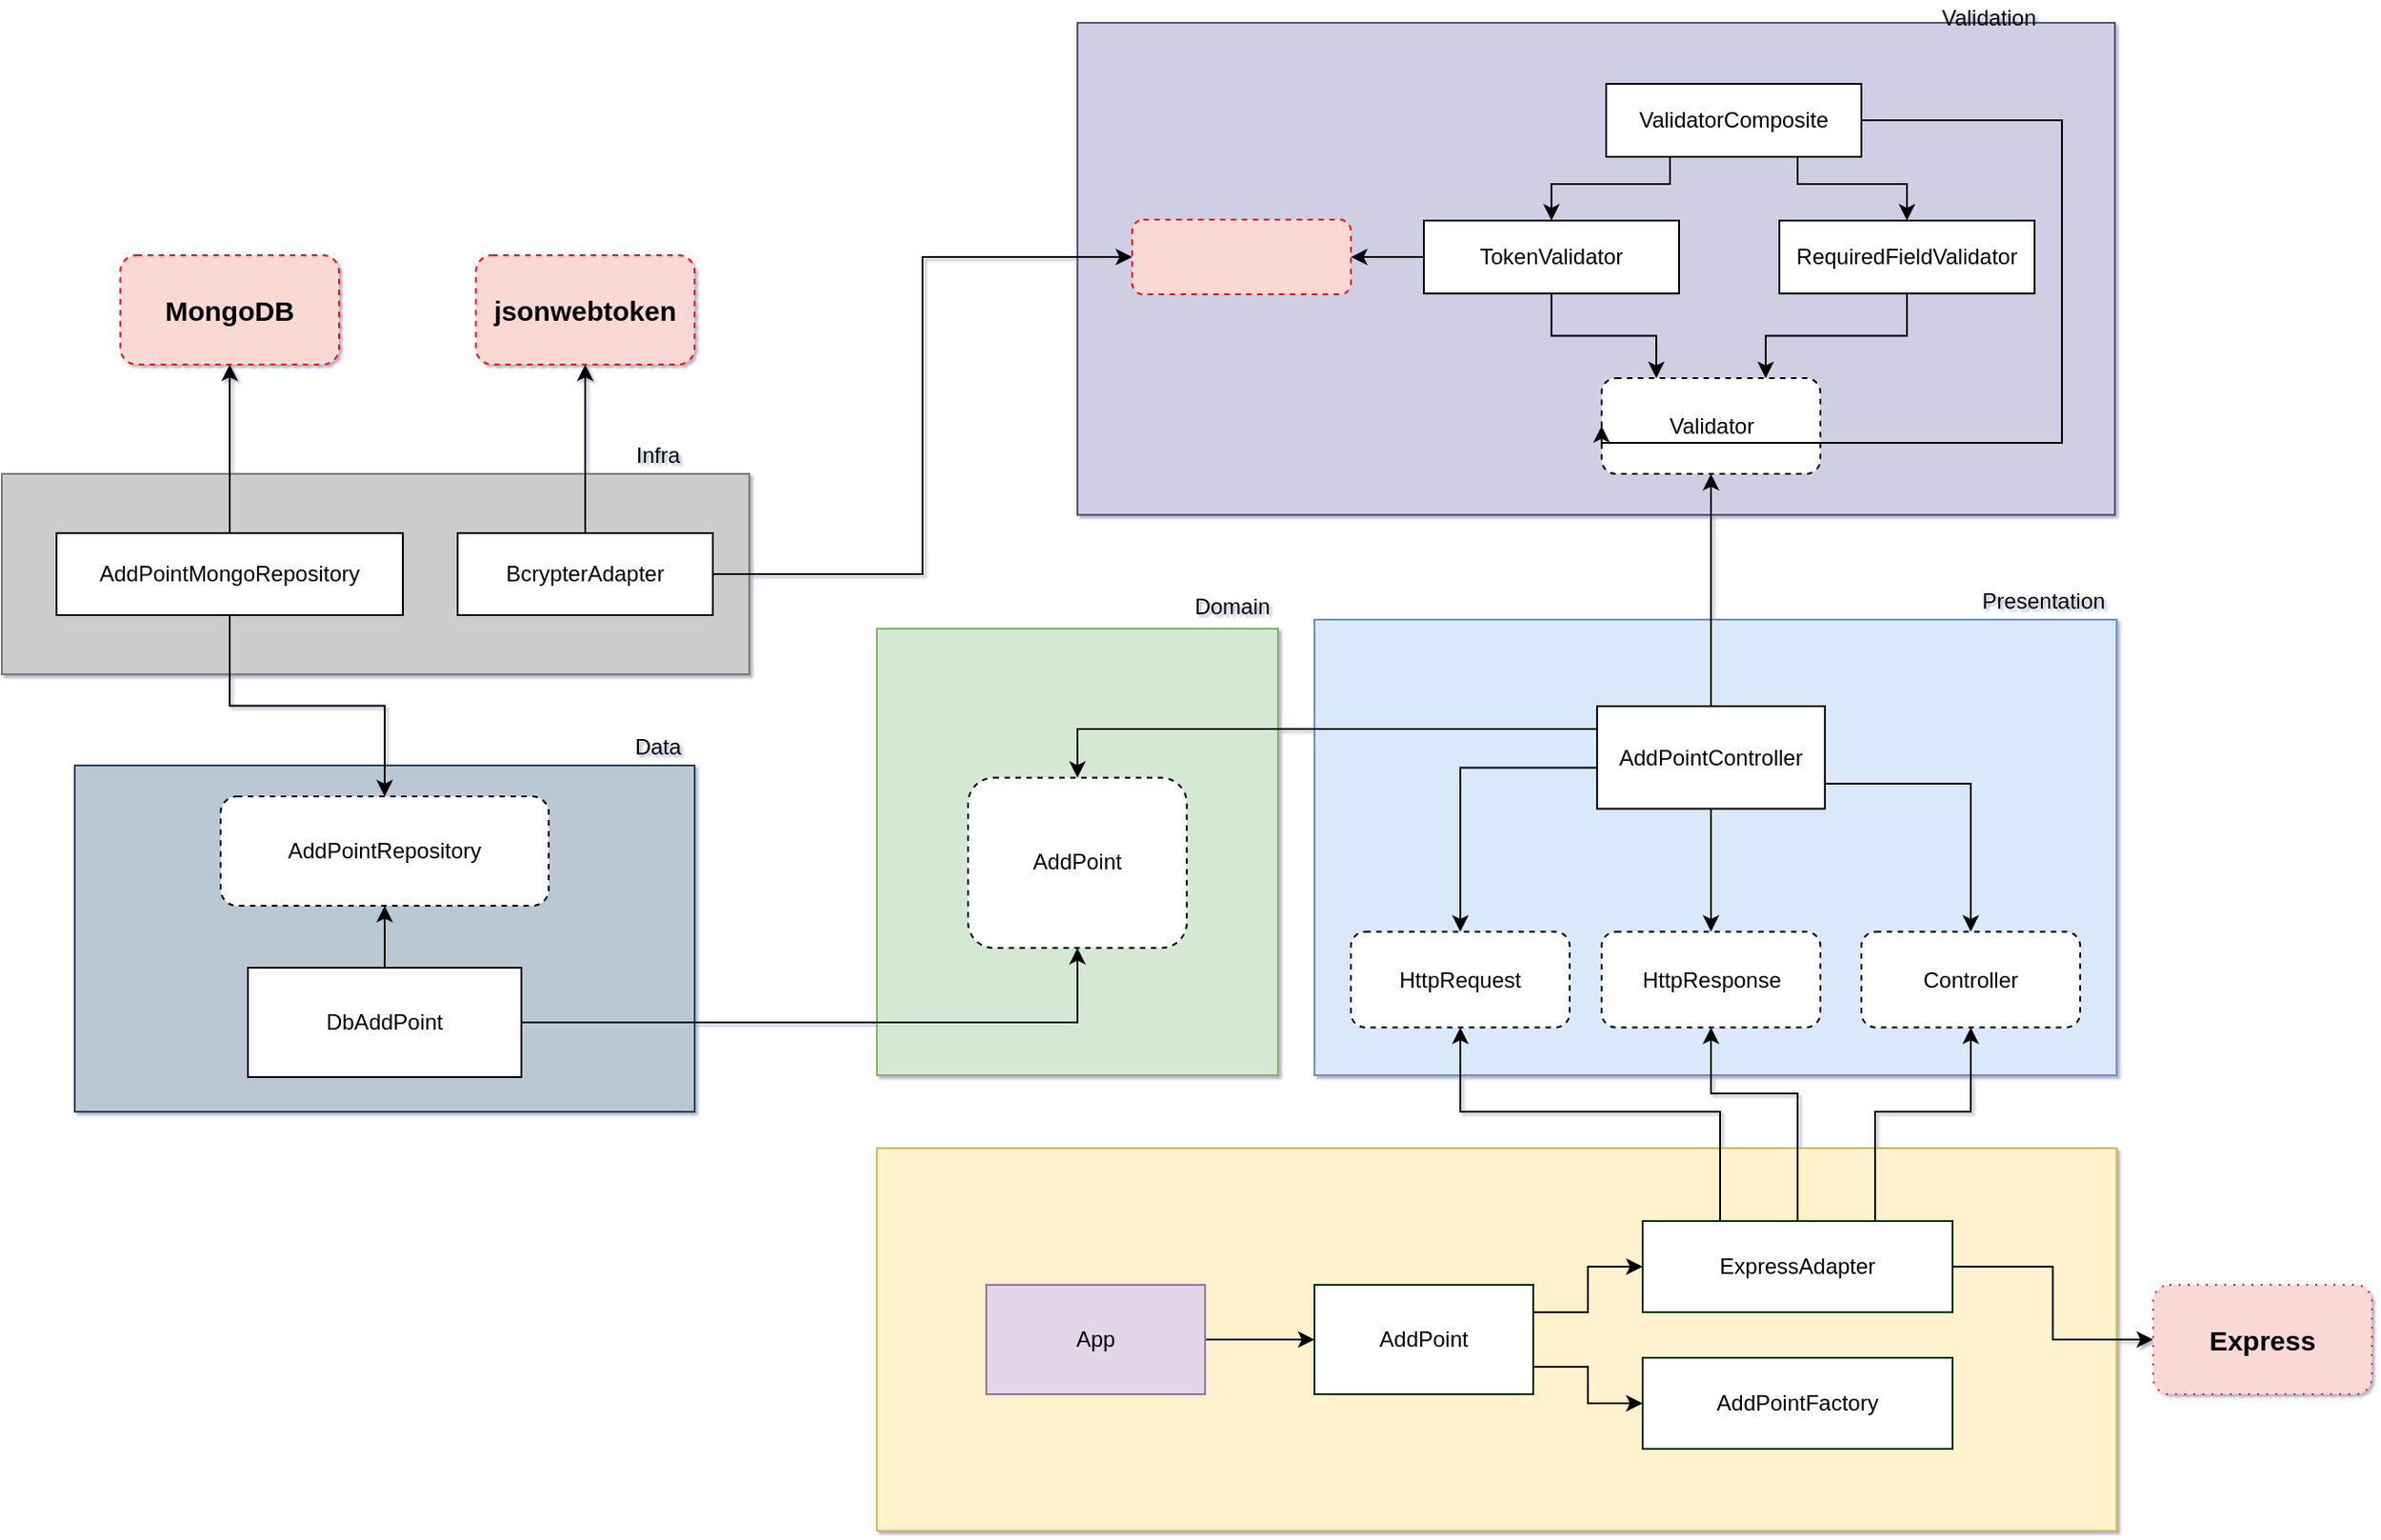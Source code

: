 <mxfile version="13.6.2" type="github">
  <diagram name="Page-1" id="5f0bae14-7c28-e335-631c-24af17079c00">
    <mxGraphModel dx="2169" dy="1548" grid="1" gridSize="10" guides="1" tooltips="1" connect="1" arrows="1" fold="1" page="1" pageScale="1" pageWidth="1100" pageHeight="850" background="#ffffff" math="0" shadow="1">
      <root>
        <mxCell id="0" />
        <mxCell id="1" parent="0" />
        <mxCell id="9TG69gzg0nuZVzRU-RGp-3" value="" style="group;rounded=1;" vertex="1" connectable="0" parent="1">
          <mxGeometry x="190" width="220" height="270" as="geometry" />
        </mxCell>
        <mxCell id="9TG69gzg0nuZVzRU-RGp-1" value="" style="rounded=0;whiteSpace=wrap;html=1;strokeColor=#82b366;fillColor=#d5e8d4;" vertex="1" parent="9TG69gzg0nuZVzRU-RGp-3">
          <mxGeometry y="24.92" width="220" height="245.08" as="geometry" />
        </mxCell>
        <mxCell id="9TG69gzg0nuZVzRU-RGp-2" value="Domain" style="text;html=1;strokeColor=none;fillColor=none;align=center;verticalAlign=middle;whiteSpace=wrap;rounded=0;" vertex="1" parent="9TG69gzg0nuZVzRU-RGp-3">
          <mxGeometry x="170" y="-5" width="50" height="36.92" as="geometry" />
        </mxCell>
        <mxCell id="9TG69gzg0nuZVzRU-RGp-4" value="AddPoint" style="rounded=1;whiteSpace=wrap;html=1;dashed=1;" vertex="1" parent="9TG69gzg0nuZVzRU-RGp-3">
          <mxGeometry x="50" y="106.79" width="120" height="93.333" as="geometry" />
        </mxCell>
        <mxCell id="9TG69gzg0nuZVzRU-RGp-7" value="" style="group;rounded=0;" vertex="1" connectable="0" parent="1">
          <mxGeometry x="430" width="440" height="270" as="geometry" />
        </mxCell>
        <mxCell id="9TG69gzg0nuZVzRU-RGp-8" value="" style="rounded=0;whiteSpace=wrap;html=1;strokeColor=#6c8ebf;fillColor=#dae8fc;" vertex="1" parent="9TG69gzg0nuZVzRU-RGp-7">
          <mxGeometry y="20" width="440" height="250" as="geometry" />
        </mxCell>
        <mxCell id="9TG69gzg0nuZVzRU-RGp-9" value="Presentation" style="text;html=1;strokeColor=none;fillColor=none;align=center;verticalAlign=middle;whiteSpace=wrap;rounded=0;" vertex="1" parent="9TG69gzg0nuZVzRU-RGp-7">
          <mxGeometry x="360" y="0.96" width="80" height="19.035" as="geometry" />
        </mxCell>
        <mxCell id="9TG69gzg0nuZVzRU-RGp-18" style="edgeStyle=orthogonalEdgeStyle;rounded=0;orthogonalLoop=1;jettySize=auto;html=1;exitX=0;exitY=0.5;exitDx=0;exitDy=0;entryX=0.5;entryY=0;entryDx=0;entryDy=0;" edge="1" parent="9TG69gzg0nuZVzRU-RGp-7" source="9TG69gzg0nuZVzRU-RGp-10" target="9TG69gzg0nuZVzRU-RGp-11">
          <mxGeometry relative="1" as="geometry">
            <Array as="points">
              <mxPoint x="155" y="101.25" />
              <mxPoint x="80" y="101.25" />
            </Array>
          </mxGeometry>
        </mxCell>
        <mxCell id="9TG69gzg0nuZVzRU-RGp-21" style="edgeStyle=orthogonalEdgeStyle;rounded=0;orthogonalLoop=1;jettySize=auto;html=1;exitX=1;exitY=0.5;exitDx=0;exitDy=0;" edge="1" parent="9TG69gzg0nuZVzRU-RGp-7" source="9TG69gzg0nuZVzRU-RGp-10" target="9TG69gzg0nuZVzRU-RGp-15">
          <mxGeometry relative="1" as="geometry">
            <Array as="points">
              <mxPoint x="280" y="110" />
              <mxPoint x="360" y="110" />
            </Array>
          </mxGeometry>
        </mxCell>
        <mxCell id="9TG69gzg0nuZVzRU-RGp-22" style="edgeStyle=orthogonalEdgeStyle;rounded=0;orthogonalLoop=1;jettySize=auto;html=1;entryX=0.5;entryY=0;entryDx=0;entryDy=0;" edge="1" parent="9TG69gzg0nuZVzRU-RGp-7" source="9TG69gzg0nuZVzRU-RGp-10" target="9TG69gzg0nuZVzRU-RGp-14">
          <mxGeometry relative="1" as="geometry" />
        </mxCell>
        <mxCell id="9TG69gzg0nuZVzRU-RGp-10" value="AddPointController" style="rounded=0;whiteSpace=wrap;html=1;" vertex="1" parent="9TG69gzg0nuZVzRU-RGp-7">
          <mxGeometry x="155" y="67.5" width="125" height="56.25" as="geometry" />
        </mxCell>
        <mxCell id="9TG69gzg0nuZVzRU-RGp-11" value="HttpRequest" style="rounded=1;whiteSpace=wrap;html=1;dashed=1;" vertex="1" parent="9TG69gzg0nuZVzRU-RGp-7">
          <mxGeometry x="20" y="191.25" width="120" height="52.504" as="geometry" />
        </mxCell>
        <mxCell id="9TG69gzg0nuZVzRU-RGp-14" value="HttpResponse" style="rounded=1;whiteSpace=wrap;html=1;dashed=1;" vertex="1" parent="9TG69gzg0nuZVzRU-RGp-7">
          <mxGeometry x="157.5" y="191.25" width="120" height="52.504" as="geometry" />
        </mxCell>
        <mxCell id="9TG69gzg0nuZVzRU-RGp-15" value="Controller" style="rounded=1;whiteSpace=wrap;html=1;dashed=1;" vertex="1" parent="9TG69gzg0nuZVzRU-RGp-7">
          <mxGeometry x="300" y="191.25" width="120" height="52.504" as="geometry" />
        </mxCell>
        <mxCell id="9TG69gzg0nuZVzRU-RGp-24" style="edgeStyle=orthogonalEdgeStyle;rounded=0;orthogonalLoop=1;jettySize=auto;html=1;exitX=0;exitY=0.5;exitDx=0;exitDy=0;entryX=0.5;entryY=0;entryDx=0;entryDy=0;" edge="1" parent="1" source="9TG69gzg0nuZVzRU-RGp-10" target="9TG69gzg0nuZVzRU-RGp-4">
          <mxGeometry relative="1" as="geometry">
            <Array as="points">
              <mxPoint x="585" y="80" />
              <mxPoint x="300" y="80" />
            </Array>
          </mxGeometry>
        </mxCell>
        <mxCell id="9TG69gzg0nuZVzRU-RGp-25" value="" style="rounded=0;whiteSpace=wrap;html=1;strokeColor=#d6b656;fillColor=#fff2cc;" vertex="1" parent="1">
          <mxGeometry x="190" y="310" width="680" height="210" as="geometry" />
        </mxCell>
        <mxCell id="9TG69gzg0nuZVzRU-RGp-33" style="edgeStyle=orthogonalEdgeStyle;rounded=0;orthogonalLoop=1;jettySize=auto;html=1;" edge="1" parent="1" source="9TG69gzg0nuZVzRU-RGp-26" target="9TG69gzg0nuZVzRU-RGp-27">
          <mxGeometry relative="1" as="geometry" />
        </mxCell>
        <mxCell id="9TG69gzg0nuZVzRU-RGp-26" value="App" style="rounded=0;whiteSpace=wrap;html=1;strokeColor=#9673a6;fillColor=#e1d5e7;" vertex="1" parent="1">
          <mxGeometry x="250" y="385" width="120" height="60" as="geometry" />
        </mxCell>
        <mxCell id="9TG69gzg0nuZVzRU-RGp-36" style="edgeStyle=orthogonalEdgeStyle;rounded=0;orthogonalLoop=1;jettySize=auto;html=1;exitX=1;exitY=0.25;exitDx=0;exitDy=0;entryX=0;entryY=0.5;entryDx=0;entryDy=0;" edge="1" parent="1" source="9TG69gzg0nuZVzRU-RGp-27" target="9TG69gzg0nuZVzRU-RGp-28">
          <mxGeometry relative="1" as="geometry" />
        </mxCell>
        <mxCell id="9TG69gzg0nuZVzRU-RGp-37" style="edgeStyle=orthogonalEdgeStyle;rounded=0;orthogonalLoop=1;jettySize=auto;html=1;exitX=1;exitY=0.75;exitDx=0;exitDy=0;entryX=0;entryY=0.5;entryDx=0;entryDy=0;" edge="1" parent="1" source="9TG69gzg0nuZVzRU-RGp-27" target="9TG69gzg0nuZVzRU-RGp-29">
          <mxGeometry relative="1" as="geometry" />
        </mxCell>
        <mxCell id="9TG69gzg0nuZVzRU-RGp-27" value="AddPoint" style="rounded=0;whiteSpace=wrap;html=1;strokeColor=#003300;" vertex="1" parent="1">
          <mxGeometry x="430" y="385" width="120" height="60" as="geometry" />
        </mxCell>
        <mxCell id="9TG69gzg0nuZVzRU-RGp-38" style="edgeStyle=orthogonalEdgeStyle;rounded=0;orthogonalLoop=1;jettySize=auto;html=1;entryX=0;entryY=0.5;entryDx=0;entryDy=0;" edge="1" parent="1" source="9TG69gzg0nuZVzRU-RGp-28" target="9TG69gzg0nuZVzRU-RGp-32">
          <mxGeometry relative="1" as="geometry" />
        </mxCell>
        <mxCell id="9TG69gzg0nuZVzRU-RGp-39" style="edgeStyle=orthogonalEdgeStyle;rounded=0;orthogonalLoop=1;jettySize=auto;html=1;exitX=0.25;exitY=0;exitDx=0;exitDy=0;entryX=0.5;entryY=1;entryDx=0;entryDy=0;" edge="1" parent="1" source="9TG69gzg0nuZVzRU-RGp-28" target="9TG69gzg0nuZVzRU-RGp-11">
          <mxGeometry relative="1" as="geometry">
            <Array as="points">
              <mxPoint x="652" y="290" />
              <mxPoint x="510" y="290" />
            </Array>
          </mxGeometry>
        </mxCell>
        <mxCell id="9TG69gzg0nuZVzRU-RGp-40" style="edgeStyle=orthogonalEdgeStyle;rounded=0;orthogonalLoop=1;jettySize=auto;html=1;exitX=0.5;exitY=0;exitDx=0;exitDy=0;entryX=0.5;entryY=1;entryDx=0;entryDy=0;" edge="1" parent="1" source="9TG69gzg0nuZVzRU-RGp-28" target="9TG69gzg0nuZVzRU-RGp-14">
          <mxGeometry relative="1" as="geometry">
            <Array as="points">
              <mxPoint x="695" y="280" />
              <mxPoint x="648" y="280" />
            </Array>
          </mxGeometry>
        </mxCell>
        <mxCell id="9TG69gzg0nuZVzRU-RGp-41" style="edgeStyle=orthogonalEdgeStyle;rounded=0;orthogonalLoop=1;jettySize=auto;html=1;exitX=0.75;exitY=0;exitDx=0;exitDy=0;entryX=0.5;entryY=1;entryDx=0;entryDy=0;" edge="1" parent="1" source="9TG69gzg0nuZVzRU-RGp-28" target="9TG69gzg0nuZVzRU-RGp-15">
          <mxGeometry relative="1" as="geometry">
            <Array as="points">
              <mxPoint x="738" y="290" />
              <mxPoint x="790" y="290" />
            </Array>
          </mxGeometry>
        </mxCell>
        <mxCell id="9TG69gzg0nuZVzRU-RGp-28" value="ExpressAdapter" style="rounded=0;whiteSpace=wrap;html=1;strokeColor=#003300;" vertex="1" parent="1">
          <mxGeometry x="610" y="350" width="170" height="50" as="geometry" />
        </mxCell>
        <mxCell id="9TG69gzg0nuZVzRU-RGp-29" value="AddPointFactory" style="rounded=0;whiteSpace=wrap;html=1;strokeColor=#003300;" vertex="1" parent="1">
          <mxGeometry x="610" y="425" width="170" height="50" as="geometry" />
        </mxCell>
        <mxCell id="9TG69gzg0nuZVzRU-RGp-32" value="&lt;font style=&quot;font-size: 15px&quot;&gt;&lt;b&gt;Express&lt;/b&gt;&lt;/font&gt;" style="rounded=1;whiteSpace=wrap;html=1;fillColor=#fad9d5;dashed=1;dashPattern=1 4;strokeColor=#FF050D;" vertex="1" parent="1">
          <mxGeometry x="890" y="385" width="120" height="60" as="geometry" />
        </mxCell>
        <mxCell id="9TG69gzg0nuZVzRU-RGp-45" value="" style="rounded=0;whiteSpace=wrap;html=1;fillColor=#bac8d3;strokeColor=#23445d;" vertex="1" parent="1">
          <mxGeometry x="-250" y="100" width="340" height="190" as="geometry" />
        </mxCell>
        <mxCell id="9TG69gzg0nuZVzRU-RGp-80" style="edgeStyle=orthogonalEdgeStyle;rounded=0;orthogonalLoop=1;jettySize=auto;html=1;exitX=1;exitY=0.5;exitDx=0;exitDy=0;entryX=0.5;entryY=1;entryDx=0;entryDy=0;" edge="1" parent="1" source="9TG69gzg0nuZVzRU-RGp-46" target="9TG69gzg0nuZVzRU-RGp-4">
          <mxGeometry relative="1" as="geometry" />
        </mxCell>
        <mxCell id="9TG69gzg0nuZVzRU-RGp-81" style="edgeStyle=orthogonalEdgeStyle;rounded=0;orthogonalLoop=1;jettySize=auto;html=1;entryX=0.5;entryY=1;entryDx=0;entryDy=0;" edge="1" parent="1" source="9TG69gzg0nuZVzRU-RGp-46" target="9TG69gzg0nuZVzRU-RGp-51">
          <mxGeometry relative="1" as="geometry" />
        </mxCell>
        <mxCell id="9TG69gzg0nuZVzRU-RGp-46" value="DbAddPoint" style="rounded=0;whiteSpace=wrap;html=1;strokeColor=#000000;" vertex="1" parent="1">
          <mxGeometry x="-155" y="211" width="150" height="60" as="geometry" />
        </mxCell>
        <mxCell id="9TG69gzg0nuZVzRU-RGp-49" value="Data" style="text;html=1;strokeColor=none;fillColor=none;align=center;verticalAlign=middle;whiteSpace=wrap;rounded=0;" vertex="1" parent="1">
          <mxGeometry x="50" y="80" width="40" height="20" as="geometry" />
        </mxCell>
        <mxCell id="9TG69gzg0nuZVzRU-RGp-51" value="AddPointRepository" style="rounded=1;whiteSpace=wrap;html=1;strokeColor=#000000;dashed=1;" vertex="1" parent="1">
          <mxGeometry x="-170" y="117" width="180" height="60" as="geometry" />
        </mxCell>
        <mxCell id="9TG69gzg0nuZVzRU-RGp-53" value="" style="rounded=0;whiteSpace=wrap;html=1;fillColor=#d0cee2;strokeColor=#56517e;" vertex="1" parent="1">
          <mxGeometry x="300" y="-307.5" width="569" height="270" as="geometry" />
        </mxCell>
        <mxCell id="9TG69gzg0nuZVzRU-RGp-64" value="Validation" style="text;html=1;strokeColor=none;fillColor=none;align=center;verticalAlign=middle;whiteSpace=wrap;rounded=0;" vertex="1" parent="1">
          <mxGeometry x="760" y="-320" width="80" height="19.035" as="geometry" />
        </mxCell>
        <mxCell id="9TG69gzg0nuZVzRU-RGp-65" value="Validator" style="rounded=1;whiteSpace=wrap;html=1;dashed=1;" vertex="1" parent="1">
          <mxGeometry x="587.5" y="-112.5" width="120" height="52.504" as="geometry" />
        </mxCell>
        <mxCell id="9TG69gzg0nuZVzRU-RGp-78" style="edgeStyle=orthogonalEdgeStyle;rounded=0;orthogonalLoop=1;jettySize=auto;html=1;exitX=0.5;exitY=1;exitDx=0;exitDy=0;entryX=0.75;entryY=0;entryDx=0;entryDy=0;" edge="1" parent="1" source="9TG69gzg0nuZVzRU-RGp-67" target="9TG69gzg0nuZVzRU-RGp-65">
          <mxGeometry relative="1" as="geometry" />
        </mxCell>
        <mxCell id="9TG69gzg0nuZVzRU-RGp-67" value="RequiredFieldValidator" style="rounded=0;whiteSpace=wrap;html=1;strokeColor=#000000;" vertex="1" parent="1">
          <mxGeometry x="685" y="-198.96" width="140" height="40" as="geometry" />
        </mxCell>
        <mxCell id="9TG69gzg0nuZVzRU-RGp-77" style="edgeStyle=orthogonalEdgeStyle;rounded=0;orthogonalLoop=1;jettySize=auto;html=1;exitX=0.5;exitY=1;exitDx=0;exitDy=0;entryX=0.25;entryY=0;entryDx=0;entryDy=0;" edge="1" parent="1" source="9TG69gzg0nuZVzRU-RGp-70" target="9TG69gzg0nuZVzRU-RGp-65">
          <mxGeometry relative="1" as="geometry" />
        </mxCell>
        <mxCell id="9TG69gzg0nuZVzRU-RGp-97" style="edgeStyle=orthogonalEdgeStyle;rounded=0;orthogonalLoop=1;jettySize=auto;html=1;entryX=1;entryY=0.5;entryDx=0;entryDy=0;" edge="1" parent="1" source="9TG69gzg0nuZVzRU-RGp-70" target="9TG69gzg0nuZVzRU-RGp-94">
          <mxGeometry relative="1" as="geometry" />
        </mxCell>
        <mxCell id="9TG69gzg0nuZVzRU-RGp-70" value="&lt;span&gt;TokenValidator&lt;/span&gt;" style="rounded=0;whiteSpace=wrap;html=1;strokeColor=#000000;" vertex="1" parent="1">
          <mxGeometry x="490" y="-198.96" width="140" height="40" as="geometry" />
        </mxCell>
        <mxCell id="9TG69gzg0nuZVzRU-RGp-75" style="edgeStyle=orthogonalEdgeStyle;rounded=0;orthogonalLoop=1;jettySize=auto;html=1;entryX=0;entryY=0.5;entryDx=0;entryDy=0;" edge="1" parent="1" source="9TG69gzg0nuZVzRU-RGp-71" target="9TG69gzg0nuZVzRU-RGp-65">
          <mxGeometry relative="1" as="geometry">
            <Array as="points">
              <mxPoint x="840" y="-254" />
              <mxPoint x="840" y="-77" />
              <mxPoint x="587" y="-77" />
            </Array>
          </mxGeometry>
        </mxCell>
        <mxCell id="9TG69gzg0nuZVzRU-RGp-76" style="edgeStyle=orthogonalEdgeStyle;rounded=0;orthogonalLoop=1;jettySize=auto;html=1;exitX=0.25;exitY=1;exitDx=0;exitDy=0;entryX=0.5;entryY=0;entryDx=0;entryDy=0;" edge="1" parent="1" source="9TG69gzg0nuZVzRU-RGp-71" target="9TG69gzg0nuZVzRU-RGp-70">
          <mxGeometry relative="1" as="geometry">
            <Array as="points">
              <mxPoint x="625" y="-218.96" />
              <mxPoint x="560" y="-218.96" />
            </Array>
          </mxGeometry>
        </mxCell>
        <mxCell id="9TG69gzg0nuZVzRU-RGp-79" style="edgeStyle=orthogonalEdgeStyle;rounded=0;orthogonalLoop=1;jettySize=auto;html=1;exitX=0.75;exitY=1;exitDx=0;exitDy=0;entryX=0.5;entryY=0;entryDx=0;entryDy=0;" edge="1" parent="1" source="9TG69gzg0nuZVzRU-RGp-71" target="9TG69gzg0nuZVzRU-RGp-67">
          <mxGeometry relative="1" as="geometry">
            <Array as="points">
              <mxPoint x="695" y="-218.96" />
              <mxPoint x="755" y="-218.96" />
            </Array>
          </mxGeometry>
        </mxCell>
        <mxCell id="9TG69gzg0nuZVzRU-RGp-71" value="ValidatorComposite" style="rounded=0;whiteSpace=wrap;html=1;strokeColor=#000000;" vertex="1" parent="1">
          <mxGeometry x="590" y="-273.96" width="140" height="40" as="geometry" />
        </mxCell>
        <mxCell id="9TG69gzg0nuZVzRU-RGp-82" value="" style="rounded=0;whiteSpace=wrap;html=1;fillColor=#CCCCCC;strokeColor=#7A7A7A;" vertex="1" parent="1">
          <mxGeometry x="-290" y="-60" width="410" height="110" as="geometry" />
        </mxCell>
        <mxCell id="9TG69gzg0nuZVzRU-RGp-83" value="Infra" style="text;html=1;strokeColor=none;fillColor=none;align=center;verticalAlign=middle;whiteSpace=wrap;rounded=0;" vertex="1" parent="1">
          <mxGeometry x="50" y="-80" width="40" height="20" as="geometry" />
        </mxCell>
        <mxCell id="9TG69gzg0nuZVzRU-RGp-85" style="edgeStyle=orthogonalEdgeStyle;rounded=0;orthogonalLoop=1;jettySize=auto;html=1;exitX=0.5;exitY=1;exitDx=0;exitDy=0;entryX=0.5;entryY=0;entryDx=0;entryDy=0;" edge="1" parent="1" source="9TG69gzg0nuZVzRU-RGp-84" target="9TG69gzg0nuZVzRU-RGp-51">
          <mxGeometry relative="1" as="geometry" />
        </mxCell>
        <mxCell id="9TG69gzg0nuZVzRU-RGp-93" style="edgeStyle=orthogonalEdgeStyle;rounded=0;orthogonalLoop=1;jettySize=auto;html=1;exitX=0.5;exitY=0;exitDx=0;exitDy=0;entryX=0.5;entryY=1;entryDx=0;entryDy=0;" edge="1" parent="1" source="9TG69gzg0nuZVzRU-RGp-84" target="9TG69gzg0nuZVzRU-RGp-86">
          <mxGeometry relative="1" as="geometry" />
        </mxCell>
        <mxCell id="9TG69gzg0nuZVzRU-RGp-84" value="AddPointMongoRepository" style="rounded=0;whiteSpace=wrap;html=1;strokeColor=#000000;" vertex="1" parent="1">
          <mxGeometry x="-260" y="-27.5" width="190" height="45" as="geometry" />
        </mxCell>
        <mxCell id="9TG69gzg0nuZVzRU-RGp-86" value="&lt;font style=&quot;font-size: 15px&quot;&gt;&lt;b&gt;MongoDB&lt;/b&gt;&lt;/font&gt;" style="rounded=1;whiteSpace=wrap;html=1;fillColor=#FAD9D5;strokeColor=#FF050D;dashed=1;" vertex="1" parent="1">
          <mxGeometry x="-225" y="-180" width="120" height="60" as="geometry" />
        </mxCell>
        <mxCell id="9TG69gzg0nuZVzRU-RGp-91" style="edgeStyle=orthogonalEdgeStyle;rounded=0;orthogonalLoop=1;jettySize=auto;html=1;exitX=0.5;exitY=0;exitDx=0;exitDy=0;" edge="1" parent="1" source="9TG69gzg0nuZVzRU-RGp-87" target="9TG69gzg0nuZVzRU-RGp-89">
          <mxGeometry relative="1" as="geometry" />
        </mxCell>
        <mxCell id="9TG69gzg0nuZVzRU-RGp-95" style="edgeStyle=orthogonalEdgeStyle;rounded=0;orthogonalLoop=1;jettySize=auto;html=1;exitX=1;exitY=0.5;exitDx=0;exitDy=0;entryX=0;entryY=0.5;entryDx=0;entryDy=0;" edge="1" parent="1" source="9TG69gzg0nuZVzRU-RGp-87" target="9TG69gzg0nuZVzRU-RGp-94">
          <mxGeometry relative="1" as="geometry" />
        </mxCell>
        <mxCell id="9TG69gzg0nuZVzRU-RGp-87" value="BcrypterAdapter" style="rounded=0;whiteSpace=wrap;html=1;strokeColor=#000000;" vertex="1" parent="1">
          <mxGeometry x="-40" y="-27.5" width="140" height="45" as="geometry" />
        </mxCell>
        <mxCell id="9TG69gzg0nuZVzRU-RGp-88" style="edgeStyle=orthogonalEdgeStyle;rounded=0;orthogonalLoop=1;jettySize=auto;html=1;" edge="1" parent="1" source="9TG69gzg0nuZVzRU-RGp-10" target="9TG69gzg0nuZVzRU-RGp-65">
          <mxGeometry relative="1" as="geometry" />
        </mxCell>
        <mxCell id="9TG69gzg0nuZVzRU-RGp-89" value="&lt;span style=&quot;font-size: 15px&quot;&gt;&lt;b&gt;jsonwebtoken&lt;/b&gt;&lt;/span&gt;" style="rounded=1;whiteSpace=wrap;html=1;fillColor=#FAD9D5;strokeColor=#FF050D;dashed=1;" vertex="1" parent="1">
          <mxGeometry x="-30" y="-180" width="120" height="60" as="geometry" />
        </mxCell>
        <mxCell id="9TG69gzg0nuZVzRU-RGp-94" value="" style="rounded=1;whiteSpace=wrap;html=1;dashed=1;strokeColor=#FF050D;fillColor=#FAD9D5;" vertex="1" parent="1">
          <mxGeometry x="330" y="-199.48" width="120" height="41.04" as="geometry" />
        </mxCell>
      </root>
    </mxGraphModel>
  </diagram>
</mxfile>
